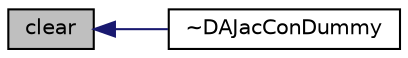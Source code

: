 digraph "clear"
{
  bgcolor="transparent";
  edge [fontname="Helvetica",fontsize="10",labelfontname="Helvetica",labelfontsize="10"];
  node [fontname="Helvetica",fontsize="10",shape=record];
  rankdir="LR";
  Node16 [label="clear",height=0.2,width=0.4,color="black", fillcolor="grey75", style="filled", fontcolor="black"];
  Node16 -> Node17 [dir="back",color="midnightblue",fontsize="10",style="solid",fontname="Helvetica"];
  Node17 [label="~DAJacConDummy",height=0.2,width=0.4,color="black",URL="$classFoam_1_1DAJacConDummy.html#aac3d2645794aec2b2906d1fbd7f5743b"];
}
